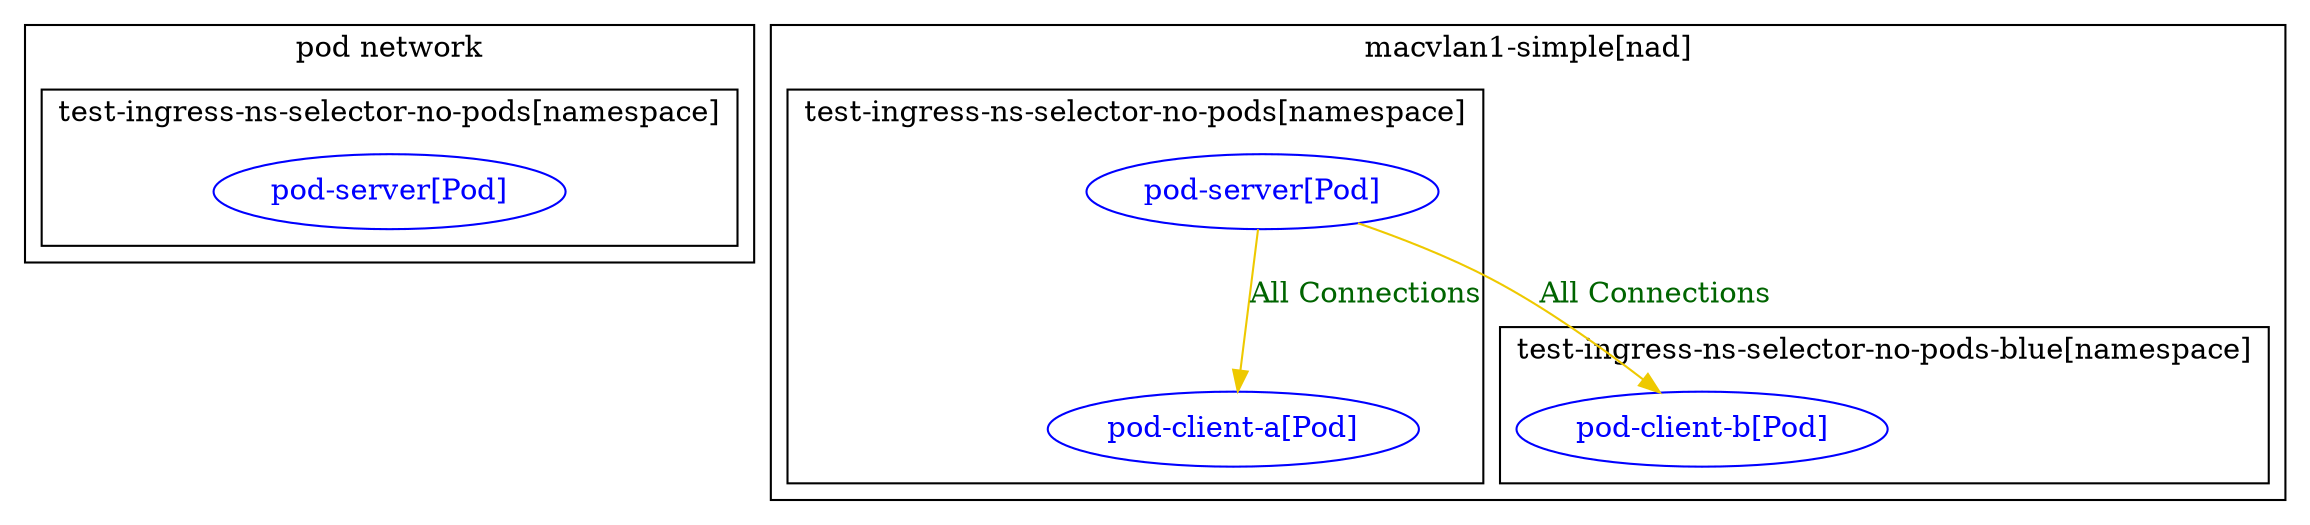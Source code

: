 digraph {
	subgraph "cluster_pod_network" {
	label="pod network"
	subgraph "cluster_test_ingress_ns_selector_no_pods[namespace]" {
		color="black"
		fontcolor="black"
		"test-ingress-ns-selector-no-pods/pod-server[Pod]" [label="pod-server[Pod]" color="blue" fontcolor="blue"]
		label="test-ingress-ns-selector-no-pods[namespace]"
	}
	}
	subgraph "cluster_macvlan1-simple" {
	label="macvlan1-simple[nad]"
	subgraph "cluster_test_ingress_ns_selector_no_pods_blue[namespace]" {
		color="black"
		fontcolor="black"
		"test-ingress-ns-selector-no-pods-blue/pod-client-b[Pod]macvlan1-simple" [label="pod-client-b[Pod]" color="blue" fontcolor="blue"]
		label="test-ingress-ns-selector-no-pods-blue[namespace]"
	}
	subgraph "cluster_test_ingress_ns_selector_no_pods[namespace]" {
		color="black"
		fontcolor="black"
		"test-ingress-ns-selector-no-pods/pod-client-a[Pod]macvlan1-simple" [label="pod-client-a[Pod]" color="blue" fontcolor="blue"]
		"test-ingress-ns-selector-no-pods/pod-server[Pod]macvlan1-simple" [label="pod-server[Pod]" color="blue" fontcolor="blue"]
		label="test-ingress-ns-selector-no-pods[namespace]"
	}
	}
	"test-ingress-ns-selector-no-pods/pod-server[Pod]macvlan1-simple" -> "test-ingress-ns-selector-no-pods-blue/pod-client-b[Pod]macvlan1-simple" [label="All Connections" color="gold2" fontcolor="darkgreen" weight=1]
	"test-ingress-ns-selector-no-pods/pod-server[Pod]macvlan1-simple" -> "test-ingress-ns-selector-no-pods/pod-client-a[Pod]macvlan1-simple" [label="All Connections" color="gold2" fontcolor="darkgreen" weight=1]
}